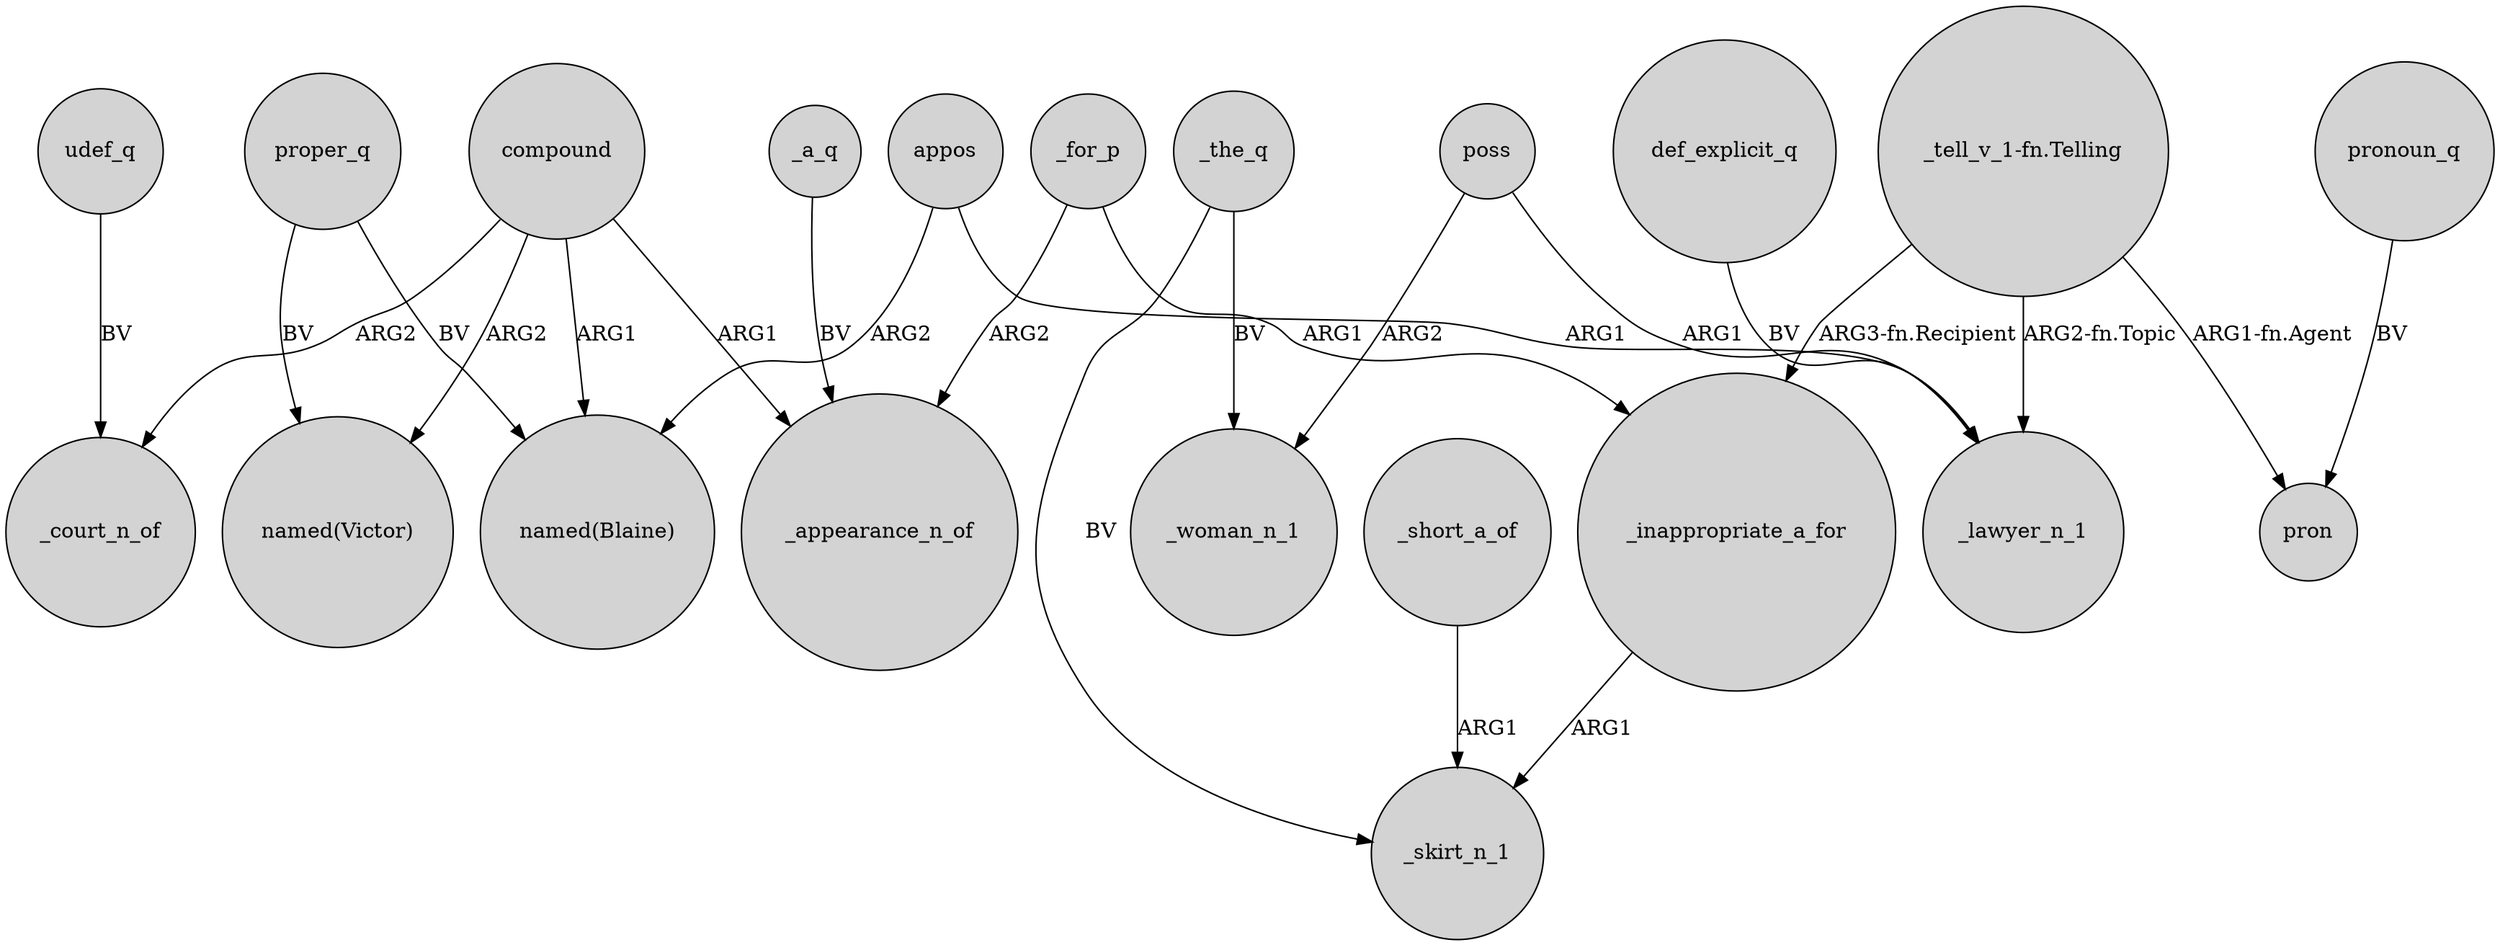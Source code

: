 digraph {
	node [shape=circle style=filled]
	appos -> "named(Blaine)" [label=ARG2]
	def_explicit_q -> _lawyer_n_1 [label=BV]
	"_tell_v_1-fn.Telling" -> pron [label="ARG1-fn.Agent"]
	compound -> "named(Blaine)" [label=ARG1]
	udef_q -> _court_n_of [label=BV]
	compound -> _appearance_n_of [label=ARG1]
	proper_q -> "named(Blaine)" [label=BV]
	_inappropriate_a_for -> _skirt_n_1 [label=ARG1]
	pronoun_q -> pron [label=BV]
	appos -> _lawyer_n_1 [label=ARG1]
	"_tell_v_1-fn.Telling" -> _lawyer_n_1 [label="ARG2-fn.Topic"]
	proper_q -> "named(Victor)" [label=BV]
	compound -> _court_n_of [label=ARG2]
	_for_p -> _inappropriate_a_for [label=ARG1]
	compound -> "named(Victor)" [label=ARG2]
	_short_a_of -> _skirt_n_1 [label=ARG1]
	_a_q -> _appearance_n_of [label=BV]
	poss -> _woman_n_1 [label=ARG2]
	_the_q -> _woman_n_1 [label=BV]
	"_tell_v_1-fn.Telling" -> _inappropriate_a_for [label="ARG3-fn.Recipient"]
	_for_p -> _appearance_n_of [label=ARG2]
	_the_q -> _skirt_n_1 [label=BV]
	poss -> _lawyer_n_1 [label=ARG1]
}
